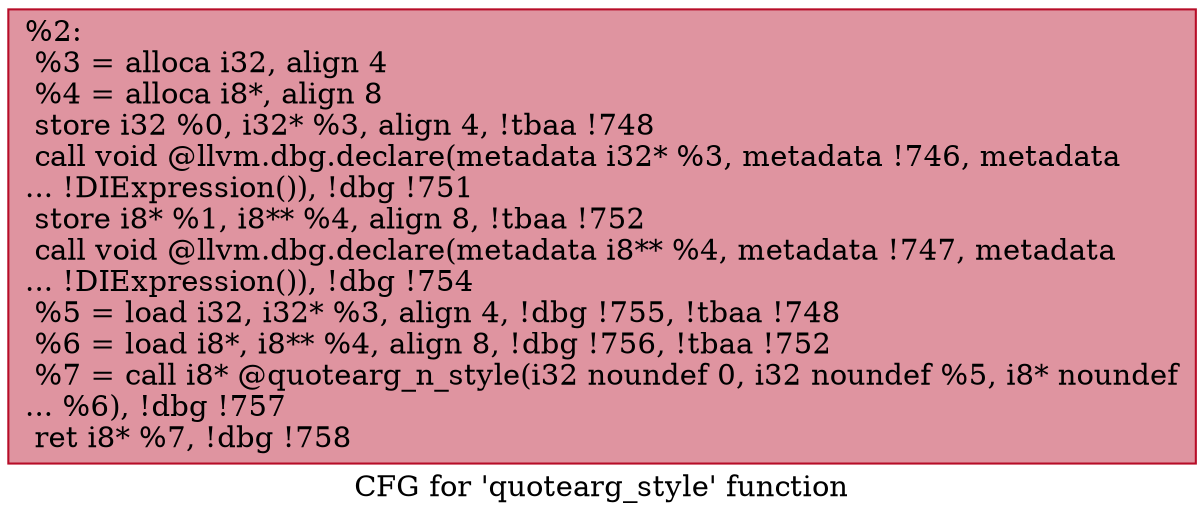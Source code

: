 digraph "CFG for 'quotearg_style' function" {
	label="CFG for 'quotearg_style' function";

	Node0x9f4200 [shape=record,color="#b70d28ff", style=filled, fillcolor="#b70d2870",label="{%2:\l  %3 = alloca i32, align 4\l  %4 = alloca i8*, align 8\l  store i32 %0, i32* %3, align 4, !tbaa !748\l  call void @llvm.dbg.declare(metadata i32* %3, metadata !746, metadata\l... !DIExpression()), !dbg !751\l  store i8* %1, i8** %4, align 8, !tbaa !752\l  call void @llvm.dbg.declare(metadata i8** %4, metadata !747, metadata\l... !DIExpression()), !dbg !754\l  %5 = load i32, i32* %3, align 4, !dbg !755, !tbaa !748\l  %6 = load i8*, i8** %4, align 8, !dbg !756, !tbaa !752\l  %7 = call i8* @quotearg_n_style(i32 noundef 0, i32 noundef %5, i8* noundef\l... %6), !dbg !757\l  ret i8* %7, !dbg !758\l}"];
}
